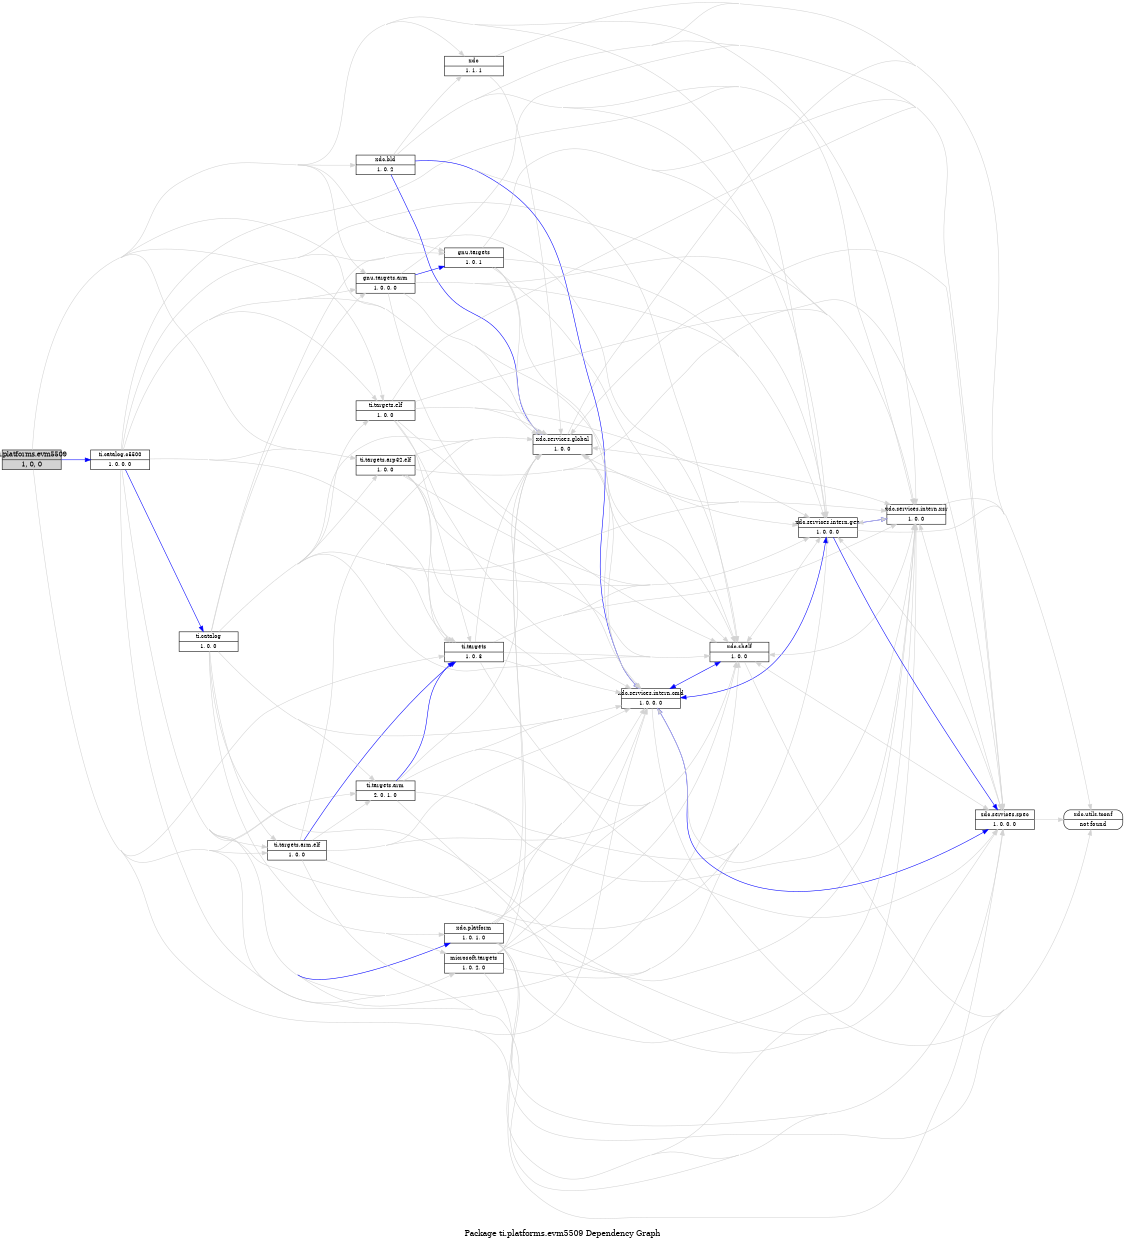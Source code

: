 digraph dependencies {
    label="\nPackage ti.platforms.evm5509 Dependency Graph";
    size="7.5,10";
    rankdir=LR;
    ranksep=".75";
    concentrate="true";
    node [fixedsize=true, width=1.5, style=filled, color=black];
    node [font=Helvetica, fontsize=12, fillcolor=lightgrey];
    ti_platforms_evm5509 [shape=record,label="ti.platforms.evm5509|1, 0, 0", URL="../../../../../../../../../../rtree/install/trees/products/xdcprod/xdcprod-p47/product/Linux/xdctools_3_23_02_47/packages/ti/platforms/evm5509/package/package.rel.xml"];
    node [fontsize=10, fillcolor=white];

    edge [style=solid, color=blue]
    ti_catalog_c5500 [shape=record,label="ti.catalog.c5500|1, 0, 0, 0", URL="../../../../../../../../../../rtree/install/trees/products/xdcprod/xdcprod-p47/product/Linux/xdctools_3_23_02_47/packages/ti/catalog/c5500/package/package.rel.svg"];
    ti_platforms_evm5509 -> ti_catalog_c5500;

    edge [style=solid, color=lightgrey]
    xdc [shape=record,label="xdc|1, 1, 1", URL="../../../../../../../../../../rtree/install/trees/products/xdcprod/xdcprod-p47/product/Linux/xdctools_3_23_02_47/packages/xdc/package/package.rel.svg"];
    ti_platforms_evm5509 -> xdc;
    xdc_services_global [shape=record,label="xdc.services.global|1, 0, 0", URL="../../../../../../../../../../rtree/install/trees/products/xdcprod/xdcprod-p47/product/Linux/xdctools_3_23_02_47/packages/xdc/services/global/package/package.rel.svg"];
    ti_platforms_evm5509 -> xdc_services_global;
    xdc_bld [shape=record,label="xdc.bld|1, 0, 2", URL="../../../../../../../../../../rtree/install/trees/products/xdcprod/xdcprod-p47/product/Linux/xdctools_3_23_02_47/packages/xdc/bld/package/package.rel.svg"];
    ti_platforms_evm5509 -> xdc_bld;
    ti_targets [shape=record,label="ti.targets|1, 0, 3", URL="../../../../../../../../../../rtree/install/trees/products/xdcprod/xdcprod-p47/product/Linux/xdctools_3_23_02_47/packages/ti/targets/package/package.rel.svg"];
    ti_platforms_evm5509 -> ti_targets;
    gnu_targets [shape=record,label="gnu.targets|1, 0, 1", URL="../../../../../../../../../../rtree/install/trees/products/xdcprod/xdcprod-p47/product/Linux/xdctools_3_23_02_47/packages/gnu/targets/package/package.rel.svg"];
    ti_platforms_evm5509 -> gnu_targets;
    ti_targets_arm [shape=record,label="ti.targets.arm|2, 0, 1, 0", URL="../../../../../../../../../../rtree/install/trees/products/xdcprod/xdcprod-p47/product/Linux/xdctools_3_23_02_47/packages/ti/targets/arm/package/package.rel.svg"];
    ti_platforms_evm5509 -> ti_targets_arm;
    ti_targets_elf [shape=record,label="ti.targets.elf|1, 0, 0", URL="../../../../../../../../../../rtree/install/trees/products/xdcprod/xdcprod-p47/product/Linux/xdctools_3_23_02_47/packages/ti/targets/elf/package/package.rel.svg"];
    ti_platforms_evm5509 -> ti_targets_elf;
    ti_targets_arp32_elf [shape=record,label="ti.targets.arp32.elf|1, 0, 0", URL="../../../../../../../../../../rtree/install/trees/products/xdcprod/xdcprod-p47/product/Linux/xdctools_3_23_02_47/packages/ti/targets/arp32/elf/package/package.rel.svg"];
    ti_platforms_evm5509 -> ti_targets_arp32_elf;
    ti_targets_arm_elf [shape=record,label="ti.targets.arm.elf|1, 0, 0", URL="../../../../../../../../../../rtree/install/trees/products/xdcprod/xdcprod-p47/product/Linux/xdctools_3_23_02_47/packages/ti/targets/arm/elf/package/package.rel.svg"];
    ti_platforms_evm5509 -> ti_targets_arm_elf;
    gnu_targets_arm [shape=record,label="gnu.targets.arm|1, 0, 0, 0", URL="../../../../../../../../../../rtree/install/trees/products/xdcprod/xdcprod-p47/product/Linux/xdctools_3_23_02_47/packages/gnu/targets/arm/package/package.rel.svg"];
    ti_platforms_evm5509 -> gnu_targets_arm;
    microsoft_targets [shape=record,label="microsoft.targets|1, 0, 2, 0", URL="../../../../../../../../../../rtree/install/trees/products/xdcprod/xdcprod-p47/product/Linux/xdctools_3_23_02_47/packages/microsoft/targets/package/package.rel.svg"];
    ti_platforms_evm5509 -> microsoft_targets;
    xdc_services_intern_cmd [shape=record,label="xdc.services.intern.cmd|1, 0, 0, 0", URL="../../../../../../../../../../rtree/install/trees/products/xdcprod/xdcprod-p47/product/Linux/xdctools_3_23_02_47/packages/xdc/services/intern/cmd/package/package.rel.svg"];
    ti_platforms_evm5509 -> xdc_services_intern_cmd;
    xdc_shelf [shape=record,label="xdc.shelf|1, 0, 0", URL="../../../../../../../../../../rtree/install/trees/products/xdcprod/xdcprod-p47/product/Linux/xdctools_3_23_02_47/packages/xdc/shelf/package/package.rel.svg"];
    ti_platforms_evm5509 -> xdc_shelf;
    xdc_services_spec [shape=record,label="xdc.services.spec|1, 0, 0, 0", URL="../../../../../../../../../../rtree/install/trees/products/xdcprod/xdcprod-p47/product/Linux/xdctools_3_23_02_47/packages/xdc/services/spec/package/package.rel.svg"];
    ti_platforms_evm5509 -> xdc_services_spec;
    xdc_services_intern_xsr [shape=record,label="xdc.services.intern.xsr|1, 0, 0", URL="../../../../../../../../../../rtree/install/trees/products/xdcprod/xdcprod-p47/product/Linux/xdctools_3_23_02_47/packages/xdc/services/intern/xsr/package/package.rel.svg"];
    ti_platforms_evm5509 -> xdc_services_intern_xsr;
    xdc_services_intern_gen [shape=record,label="xdc.services.intern.gen|1, 0, 0, 0", URL="../../../../../../../../../../rtree/install/trees/products/xdcprod/xdcprod-p47/product/Linux/xdctools_3_23_02_47/packages/xdc/services/intern/gen/package/package.rel.svg"];
    ti_platforms_evm5509 -> xdc_services_intern_gen;

    edge [style=solid, color=blue]
    xdc_services_intern_gen -> xdc_shelf;
    xdc_services_intern_gen -> xdc_services_spec;
    xdc_services_intern_gen -> xdc_services_global;
    xdc_services_intern_gen -> xdc_services_intern_xsr;

    edge [style=solid, color=lightgrey]
    xdc_utils_tconf [shape=record,label="xdc.utils.tconf|not found"style=rounded, ];
    xdc_services_intern_gen -> xdc_utils_tconf;
    xdc_services_intern_gen -> xdc_services_global;
    xdc_services_intern_gen -> xdc_services_intern_xsr;
    xdc_services_intern_gen -> xdc_shelf;
    xdc_services_intern_gen -> xdc_services_intern_cmd;
    xdc_services_intern_gen -> xdc_services_spec;

    edge [style=solid, color=blue]

    edge [style=solid, color=lightgrey]

    edge [style=solid, color=blue]
    xdc_services_intern_xsr -> xdc_services_global;

    edge [style=solid, color=lightgrey]
    xdc_services_intern_xsr -> xdc_utils_tconf;
    xdc_services_intern_xsr -> xdc_services_global;
    xdc_services_intern_xsr -> xdc_shelf;
    xdc_services_intern_xsr -> xdc_services_intern_cmd;
    xdc_services_intern_xsr -> xdc_services_spec;
    xdc_services_intern_xsr -> xdc_services_intern_gen;

    edge [style=solid, color=blue]
    xdc_services_spec -> xdc_shelf;

    edge [style=solid, color=lightgrey]
    xdc_services_spec -> xdc_utils_tconf;
    xdc_services_spec -> xdc_services_global;
    xdc_services_spec -> xdc_services_intern_xsr;
    xdc_services_spec -> xdc_shelf;
    xdc_services_spec -> xdc_services_intern_cmd;
    xdc_services_spec -> xdc_services_intern_gen;

    edge [style=solid, color=blue]

    edge [style=solid, color=lightgrey]
    xdc_shelf -> xdc_utils_tconf;
    xdc_shelf -> xdc_services_global;
    xdc_shelf -> xdc_services_intern_xsr;
    xdc_shelf -> xdc_services_intern_cmd;
    xdc_shelf -> xdc_services_spec;
    xdc_shelf -> xdc_services_intern_gen;

    edge [style=solid, color=blue]
    xdc_services_intern_cmd -> xdc_shelf;
    xdc_services_intern_cmd -> xdc_services_spec;
    xdc_services_intern_cmd -> xdc_services_global;
    xdc_services_intern_cmd -> xdc_services_intern_gen;

    edge [style=solid, color=lightgrey]
    xdc_services_intern_cmd -> xdc_utils_tconf;
    xdc_services_intern_cmd -> xdc_services_global;
    xdc_services_intern_cmd -> xdc_services_intern_xsr;
    xdc_services_intern_cmd -> xdc_shelf;
    xdc_services_intern_cmd -> xdc_services_spec;
    xdc_services_intern_cmd -> xdc_services_intern_gen;

    edge [style=solid, color=blue]

    edge [style=solid, color=lightgrey]
    microsoft_targets -> xdc_services_global;
    microsoft_targets -> xdc_shelf;
    microsoft_targets -> xdc_services_spec;
    microsoft_targets -> xdc_services_intern_xsr;
    microsoft_targets -> xdc_services_intern_gen;
    microsoft_targets -> xdc_services_intern_cmd;

    edge [style=solid, color=blue]
    gnu_targets_arm -> gnu_targets;

    edge [style=solid, color=lightgrey]
    gnu_targets_arm -> xdc_services_global;
    gnu_targets_arm -> gnu_targets;
    gnu_targets_arm -> xdc_shelf;
    gnu_targets_arm -> xdc_services_spec;
    gnu_targets_arm -> xdc_services_intern_xsr;
    gnu_targets_arm -> xdc_services_intern_gen;
    gnu_targets_arm -> xdc_services_intern_cmd;

    edge [style=solid, color=blue]
    ti_targets_arm_elf -> ti_targets;

    edge [style=solid, color=lightgrey]
    ti_targets_arm_elf -> xdc_services_global;
    ti_targets_arm_elf -> ti_targets;
    ti_targets_arm_elf -> ti_targets_arm;
    ti_targets_arm_elf -> xdc_shelf;
    ti_targets_arm_elf -> xdc_services_spec;
    ti_targets_arm_elf -> xdc_services_intern_xsr;
    ti_targets_arm_elf -> xdc_services_intern_gen;
    ti_targets_arm_elf -> xdc_services_intern_cmd;

    edge [style=solid, color=blue]

    edge [style=solid, color=lightgrey]
    ti_targets_arp32_elf -> xdc_services_global;
    ti_targets_arp32_elf -> ti_targets;
    ti_targets_arp32_elf -> xdc_shelf;
    ti_targets_arp32_elf -> xdc_services_spec;
    ti_targets_arp32_elf -> xdc_services_intern_xsr;
    ti_targets_arp32_elf -> xdc_services_intern_gen;
    ti_targets_arp32_elf -> xdc_services_intern_cmd;

    edge [style=solid, color=blue]

    edge [style=solid, color=lightgrey]
    ti_targets_elf -> xdc_services_global;
    ti_targets_elf -> ti_targets;
    ti_targets_elf -> xdc_shelf;
    ti_targets_elf -> xdc_services_spec;
    ti_targets_elf -> xdc_services_intern_xsr;
    ti_targets_elf -> xdc_services_intern_gen;
    ti_targets_elf -> xdc_services_intern_cmd;

    edge [style=solid, color=blue]
    ti_targets_arm -> ti_targets;

    edge [style=solid, color=lightgrey]
    ti_targets_arm -> xdc_services_global;
    ti_targets_arm -> ti_targets;
    ti_targets_arm -> xdc_shelf;
    ti_targets_arm -> xdc_services_spec;
    ti_targets_arm -> xdc_services_intern_xsr;
    ti_targets_arm -> xdc_services_intern_gen;
    ti_targets_arm -> xdc_services_intern_cmd;

    edge [style=solid, color=blue]

    edge [style=solid, color=lightgrey]
    gnu_targets -> xdc_services_global;
    gnu_targets -> xdc_shelf;
    gnu_targets -> xdc_services_spec;
    gnu_targets -> xdc_services_intern_xsr;
    gnu_targets -> xdc_services_intern_gen;
    gnu_targets -> xdc_services_intern_cmd;

    edge [style=solid, color=blue]

    edge [style=solid, color=lightgrey]
    ti_targets -> xdc_services_global;
    ti_targets -> xdc_shelf;
    ti_targets -> xdc_services_spec;
    ti_targets -> xdc_services_intern_xsr;
    ti_targets -> xdc_services_intern_gen;
    ti_targets -> xdc_services_intern_cmd;

    edge [style=solid, color=blue]
    xdc_bld -> xdc_services_global;
    xdc_bld -> xdc_services_intern_cmd;

    edge [style=solid, color=lightgrey]
    xdc_bld -> xdc_utils_tconf;
    xdc_bld -> xdc;
    xdc_bld -> xdc_services_global;
    xdc_bld -> xdc_services_intern_xsr;
    xdc_bld -> xdc_shelf;
    xdc_bld -> xdc_services_intern_cmd;
    xdc_bld -> xdc_services_spec;
    xdc_bld -> xdc_services_intern_gen;

    edge [style=solid, color=blue]

    edge [style=solid, color=lightgrey]
    xdc_services_global -> xdc_utils_tconf;
    xdc_services_global -> xdc_services_intern_xsr;
    xdc_services_global -> xdc_shelf;
    xdc_services_global -> xdc_services_intern_cmd;
    xdc_services_global -> xdc_services_spec;
    xdc_services_global -> xdc_services_intern_gen;

    edge [style=solid, color=blue]

    edge [style=solid, color=lightgrey]
    xdc -> xdc_utils_tconf;
    xdc -> xdc_services_global;

    edge [style=solid, color=blue]
    xdc_platform [shape=record,label="xdc.platform|1, 0, 1, 0", URL="../../../../../../../../../../rtree/install/trees/products/xdcprod/xdcprod-p47/product/Linux/xdctools_3_23_02_47/packages/xdc/platform/package/package.rel.svg"];
    ti_catalog_c5500 -> xdc_platform;
    ti_catalog [shape=record,label="ti.catalog|1, 0, 0", URL="../../../../../../../../../../rtree/install/trees/products/xdcprod/xdcprod-p47/product/Linux/xdctools_3_23_02_47/packages/ti/catalog/package/package.rel.svg"];
    ti_catalog_c5500 -> ti_catalog;

    edge [style=solid, color=lightgrey]
    ti_catalog_c5500 -> xdc_services_global;
    ti_catalog_c5500 -> ti_targets;
    ti_catalog_c5500 -> gnu_targets;
    ti_catalog_c5500 -> ti_targets_arm;
    ti_catalog_c5500 -> ti_targets_elf;
    ti_catalog_c5500 -> ti_targets_arp32_elf;
    ti_catalog_c5500 -> ti_targets_arm_elf;
    ti_catalog_c5500 -> gnu_targets_arm;
    ti_catalog_c5500 -> microsoft_targets;
    ti_catalog_c5500 -> ti_catalog;
    ti_catalog_c5500 -> xdc_platform;
    ti_catalog_c5500 -> xdc_services_intern_cmd;
    ti_catalog_c5500 -> xdc_shelf;
    ti_catalog_c5500 -> xdc_services_spec;
    ti_catalog_c5500 -> xdc_services_intern_xsr;
    ti_catalog_c5500 -> xdc_services_intern_gen;

    edge [style=solid, color=blue]

    edge [style=solid, color=lightgrey]
    ti_catalog -> xdc_services_global;
    ti_catalog -> ti_targets;
    ti_catalog -> gnu_targets;
    ti_catalog -> ti_targets_arm;
    ti_catalog -> ti_targets_elf;
    ti_catalog -> ti_targets_arp32_elf;
    ti_catalog -> ti_targets_arm_elf;
    ti_catalog -> gnu_targets_arm;
    ti_catalog -> microsoft_targets;
    ti_catalog -> xdc_platform;
    ti_catalog -> xdc_services_intern_cmd;
    ti_catalog -> xdc_shelf;
    ti_catalog -> xdc_services_spec;
    ti_catalog -> xdc_services_intern_xsr;
    ti_catalog -> xdc_services_intern_gen;

    edge [style=solid, color=blue]

    edge [style=solid, color=lightgrey]
    xdc_platform -> xdc_utils_tconf;
    xdc_platform -> xdc_services_global;
    xdc_platform -> xdc_services_intern_xsr;
    xdc_platform -> xdc_shelf;
    xdc_platform -> xdc_services_intern_cmd;
    xdc_platform -> xdc_services_spec;
    xdc_platform -> xdc_services_intern_gen;
}
